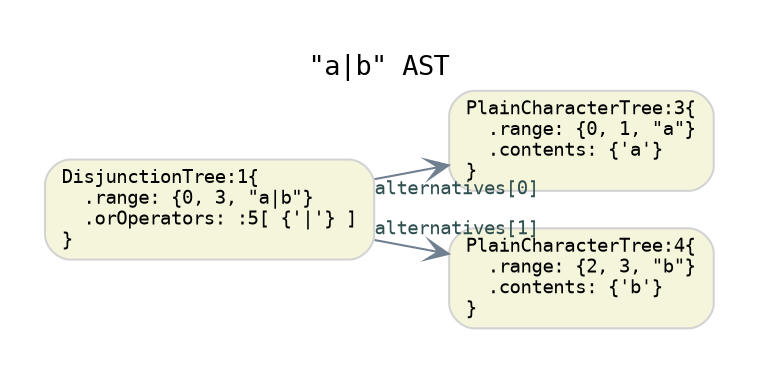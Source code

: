 digraph G {
  rankdir=LR;
  graph [fontname="Monospace", fontsize="13", pad="0.3"]
  labelloc="t";
  label="\"a|b\" AST";

  // default nodes
  node [fontname="Monospace", fontsize= "9", shape="box", style="rounded,filled", color="LightGray", fillcolor="Beige", fixedsize="false", width="0.75"]
  1[ label="DisjunctionTree:1\{\l  .range: \{0, 3, \"a|b\"\}\l  .orOperators: :5[ \{'|'\} ]\l\}\l" ]
  3[ label="PlainCharacterTree:3\{\l  .range: \{0, 1, \"a\"\}\l  .contents: \{'a'\}\l\}\l" ]
  4[ label="PlainCharacterTree:4\{\l  .range: \{2, 3, \"b\"\}\l  .contents: \{'b'\}\l\}\l" ]

  // default edges
  edge [fontname="Monospace", fontsize="9", style="solid", color="SlateGray", fontcolor="DarkSlateGray", arrowhead="vee", arrowtail="none", dir="both"]
  1 -> 3 [ label="",  taillabel="alternatives[0]" ]
  1 -> 4 [ label="",  taillabel="alternatives[1]" ]
}
